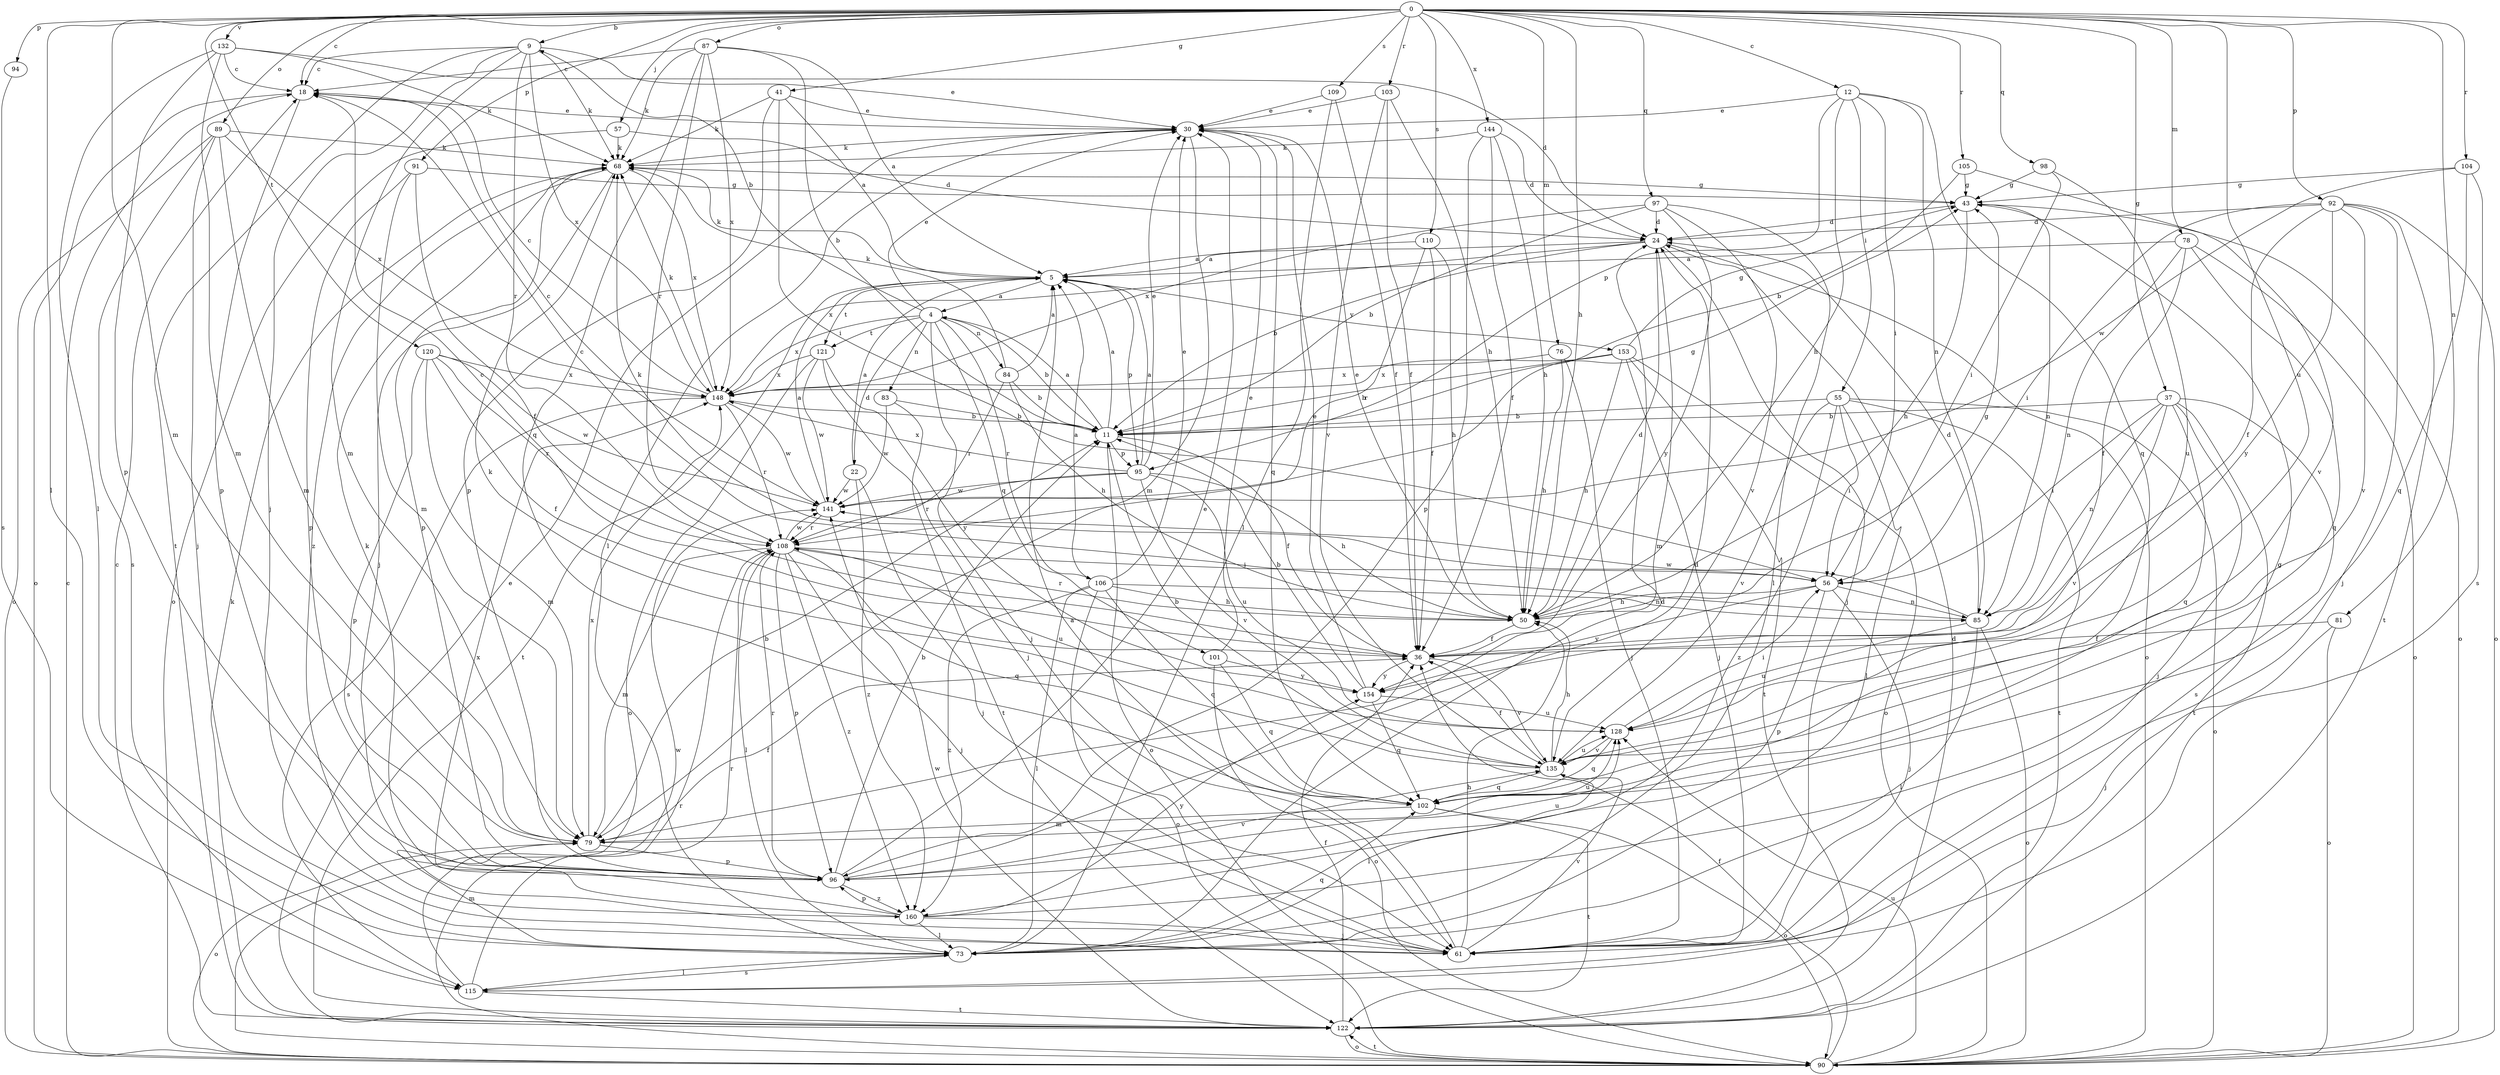 strict digraph  {
0;
4;
5;
9;
11;
12;
18;
22;
24;
30;
36;
37;
41;
43;
50;
55;
56;
57;
61;
68;
73;
76;
78;
79;
81;
83;
84;
85;
87;
89;
90;
91;
92;
94;
95;
96;
97;
98;
101;
102;
103;
104;
105;
106;
108;
109;
110;
115;
120;
121;
122;
128;
132;
135;
141;
144;
148;
153;
154;
160;
0 -> 9  [label=b];
0 -> 12  [label=c];
0 -> 18  [label=c];
0 -> 37  [label=g];
0 -> 41  [label=g];
0 -> 50  [label=h];
0 -> 57  [label=j];
0 -> 73  [label=l];
0 -> 76  [label=m];
0 -> 78  [label=m];
0 -> 79  [label=m];
0 -> 81  [label=n];
0 -> 87  [label=o];
0 -> 89  [label=o];
0 -> 91  [label=p];
0 -> 92  [label=p];
0 -> 94  [label=p];
0 -> 97  [label=q];
0 -> 98  [label=q];
0 -> 103  [label=r];
0 -> 104  [label=r];
0 -> 105  [label=r];
0 -> 109  [label=s];
0 -> 110  [label=s];
0 -> 120  [label=t];
0 -> 128  [label=u];
0 -> 132  [label=v];
0 -> 144  [label=x];
4 -> 9  [label=b];
4 -> 11  [label=b];
4 -> 22  [label=d];
4 -> 30  [label=e];
4 -> 61  [label=j];
4 -> 83  [label=n];
4 -> 84  [label=n];
4 -> 101  [label=q];
4 -> 106  [label=r];
4 -> 121  [label=t];
4 -> 148  [label=x];
5 -> 4  [label=a];
5 -> 68  [label=k];
5 -> 95  [label=p];
5 -> 121  [label=t];
5 -> 122  [label=t];
5 -> 153  [label=y];
9 -> 18  [label=c];
9 -> 30  [label=e];
9 -> 61  [label=j];
9 -> 68  [label=k];
9 -> 79  [label=m];
9 -> 108  [label=r];
9 -> 122  [label=t];
9 -> 148  [label=x];
11 -> 4  [label=a];
11 -> 5  [label=a];
11 -> 36  [label=f];
11 -> 90  [label=o];
11 -> 95  [label=p];
12 -> 30  [label=e];
12 -> 50  [label=h];
12 -> 55  [label=i];
12 -> 56  [label=i];
12 -> 85  [label=n];
12 -> 95  [label=p];
12 -> 102  [label=q];
18 -> 30  [label=e];
18 -> 90  [label=o];
18 -> 96  [label=p];
22 -> 5  [label=a];
22 -> 61  [label=j];
22 -> 141  [label=w];
22 -> 160  [label=z];
24 -> 5  [label=a];
24 -> 11  [label=b];
24 -> 61  [label=j];
24 -> 79  [label=m];
24 -> 90  [label=o];
24 -> 148  [label=x];
30 -> 68  [label=k];
30 -> 73  [label=l];
30 -> 79  [label=m];
30 -> 102  [label=q];
36 -> 18  [label=c];
36 -> 135  [label=v];
36 -> 154  [label=y];
37 -> 11  [label=b];
37 -> 56  [label=i];
37 -> 61  [label=j];
37 -> 85  [label=n];
37 -> 102  [label=q];
37 -> 115  [label=s];
37 -> 122  [label=t];
37 -> 135  [label=v];
41 -> 5  [label=a];
41 -> 30  [label=e];
41 -> 56  [label=i];
41 -> 68  [label=k];
41 -> 96  [label=p];
43 -> 24  [label=d];
43 -> 50  [label=h];
43 -> 85  [label=n];
43 -> 90  [label=o];
50 -> 24  [label=d];
50 -> 30  [label=e];
50 -> 36  [label=f];
50 -> 43  [label=g];
50 -> 108  [label=r];
55 -> 11  [label=b];
55 -> 56  [label=i];
55 -> 73  [label=l];
55 -> 90  [label=o];
55 -> 122  [label=t];
55 -> 135  [label=v];
55 -> 160  [label=z];
56 -> 50  [label=h];
56 -> 61  [label=j];
56 -> 68  [label=k];
56 -> 85  [label=n];
56 -> 96  [label=p];
56 -> 154  [label=y];
57 -> 24  [label=d];
57 -> 68  [label=k];
57 -> 90  [label=o];
61 -> 5  [label=a];
61 -> 50  [label=h];
61 -> 135  [label=v];
68 -> 43  [label=g];
68 -> 61  [label=j];
68 -> 96  [label=p];
68 -> 148  [label=x];
68 -> 160  [label=z];
73 -> 24  [label=d];
73 -> 79  [label=m];
73 -> 102  [label=q];
73 -> 115  [label=s];
76 -> 50  [label=h];
76 -> 61  [label=j];
76 -> 148  [label=x];
78 -> 5  [label=a];
78 -> 36  [label=f];
78 -> 85  [label=n];
78 -> 90  [label=o];
78 -> 102  [label=q];
79 -> 11  [label=b];
79 -> 36  [label=f];
79 -> 90  [label=o];
79 -> 96  [label=p];
79 -> 128  [label=u];
79 -> 148  [label=x];
81 -> 36  [label=f];
81 -> 61  [label=j];
81 -> 90  [label=o];
83 -> 11  [label=b];
83 -> 122  [label=t];
83 -> 141  [label=w];
84 -> 5  [label=a];
84 -> 11  [label=b];
84 -> 50  [label=h];
84 -> 68  [label=k];
84 -> 108  [label=r];
85 -> 18  [label=c];
85 -> 24  [label=d];
85 -> 73  [label=l];
85 -> 90  [label=o];
85 -> 128  [label=u];
85 -> 141  [label=w];
87 -> 5  [label=a];
87 -> 11  [label=b];
87 -> 18  [label=c];
87 -> 68  [label=k];
87 -> 102  [label=q];
87 -> 108  [label=r];
87 -> 148  [label=x];
89 -> 61  [label=j];
89 -> 68  [label=k];
89 -> 79  [label=m];
89 -> 90  [label=o];
89 -> 115  [label=s];
89 -> 148  [label=x];
90 -> 18  [label=c];
90 -> 36  [label=f];
90 -> 108  [label=r];
90 -> 122  [label=t];
90 -> 128  [label=u];
91 -> 36  [label=f];
91 -> 43  [label=g];
91 -> 79  [label=m];
91 -> 96  [label=p];
92 -> 24  [label=d];
92 -> 36  [label=f];
92 -> 56  [label=i];
92 -> 61  [label=j];
92 -> 90  [label=o];
92 -> 122  [label=t];
92 -> 135  [label=v];
92 -> 154  [label=y];
94 -> 115  [label=s];
95 -> 5  [label=a];
95 -> 30  [label=e];
95 -> 50  [label=h];
95 -> 108  [label=r];
95 -> 128  [label=u];
95 -> 135  [label=v];
95 -> 141  [label=w];
95 -> 148  [label=x];
96 -> 11  [label=b];
96 -> 24  [label=d];
96 -> 30  [label=e];
96 -> 108  [label=r];
96 -> 128  [label=u];
96 -> 135  [label=v];
96 -> 160  [label=z];
97 -> 11  [label=b];
97 -> 24  [label=d];
97 -> 73  [label=l];
97 -> 135  [label=v];
97 -> 148  [label=x];
97 -> 154  [label=y];
98 -> 43  [label=g];
98 -> 56  [label=i];
98 -> 128  [label=u];
101 -> 30  [label=e];
101 -> 90  [label=o];
101 -> 102  [label=q];
101 -> 154  [label=y];
102 -> 79  [label=m];
102 -> 90  [label=o];
102 -> 122  [label=t];
103 -> 30  [label=e];
103 -> 36  [label=f];
103 -> 50  [label=h];
103 -> 135  [label=v];
104 -> 43  [label=g];
104 -> 102  [label=q];
104 -> 115  [label=s];
104 -> 141  [label=w];
105 -> 11  [label=b];
105 -> 43  [label=g];
105 -> 135  [label=v];
106 -> 5  [label=a];
106 -> 30  [label=e];
106 -> 50  [label=h];
106 -> 73  [label=l];
106 -> 85  [label=n];
106 -> 90  [label=o];
106 -> 102  [label=q];
106 -> 160  [label=z];
108 -> 56  [label=i];
108 -> 61  [label=j];
108 -> 73  [label=l];
108 -> 79  [label=m];
108 -> 96  [label=p];
108 -> 102  [label=q];
108 -> 128  [label=u];
108 -> 141  [label=w];
108 -> 160  [label=z];
109 -> 30  [label=e];
109 -> 36  [label=f];
109 -> 73  [label=l];
110 -> 5  [label=a];
110 -> 36  [label=f];
110 -> 50  [label=h];
110 -> 108  [label=r];
115 -> 73  [label=l];
115 -> 108  [label=r];
115 -> 122  [label=t];
115 -> 141  [label=w];
120 -> 36  [label=f];
120 -> 79  [label=m];
120 -> 96  [label=p];
120 -> 108  [label=r];
120 -> 141  [label=w];
120 -> 148  [label=x];
121 -> 61  [label=j];
121 -> 90  [label=o];
121 -> 141  [label=w];
121 -> 148  [label=x];
121 -> 154  [label=y];
122 -> 18  [label=c];
122 -> 24  [label=d];
122 -> 30  [label=e];
122 -> 36  [label=f];
122 -> 68  [label=k];
122 -> 90  [label=o];
122 -> 141  [label=w];
128 -> 56  [label=i];
128 -> 102  [label=q];
128 -> 135  [label=v];
132 -> 18  [label=c];
132 -> 24  [label=d];
132 -> 68  [label=k];
132 -> 73  [label=l];
132 -> 79  [label=m];
132 -> 96  [label=p];
135 -> 11  [label=b];
135 -> 36  [label=f];
135 -> 50  [label=h];
135 -> 68  [label=k];
135 -> 73  [label=l];
135 -> 102  [label=q];
135 -> 128  [label=u];
141 -> 5  [label=a];
141 -> 18  [label=c];
141 -> 43  [label=g];
141 -> 108  [label=r];
144 -> 24  [label=d];
144 -> 36  [label=f];
144 -> 50  [label=h];
144 -> 68  [label=k];
144 -> 96  [label=p];
148 -> 11  [label=b];
148 -> 18  [label=c];
148 -> 68  [label=k];
148 -> 108  [label=r];
148 -> 115  [label=s];
148 -> 141  [label=w];
153 -> 11  [label=b];
153 -> 43  [label=g];
153 -> 50  [label=h];
153 -> 61  [label=j];
153 -> 90  [label=o];
153 -> 122  [label=t];
153 -> 148  [label=x];
154 -> 11  [label=b];
154 -> 30  [label=e];
154 -> 102  [label=q];
154 -> 128  [label=u];
160 -> 43  [label=g];
160 -> 61  [label=j];
160 -> 68  [label=k];
160 -> 73  [label=l];
160 -> 96  [label=p];
160 -> 148  [label=x];
160 -> 154  [label=y];
}
